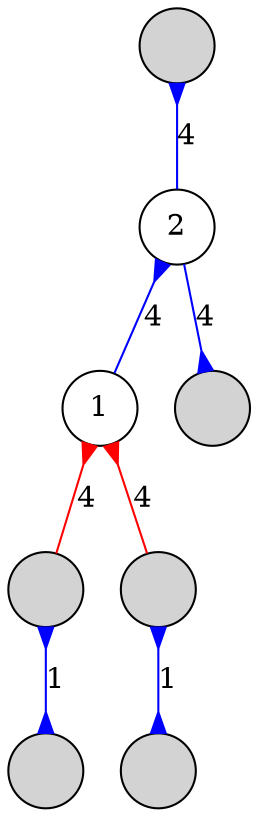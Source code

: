 digraph
{
	node [shape=circle, style=filled, label=""];
	edge [dir=both, color=blue, arrowtail=none, arrowhead=none];

	n00 -> n10 [label=4, arrowtail=inv];
	n10 -> n20 [label=4, arrowtail=inv];
	n10 -> n21 [label=4, arrowhead=inv];
	n20 -> n30 [label=4, color=red, arrowtail=inv];
	n20 -> n31 [label=4, color=red, arrowtail=inv];
	n30 -> n40 [label=1, arrowtail=inv, arrowhead=inv];
	n31 -> n41 [label=1, arrowtail=inv, arrowhead=inv];

	n10 [style=solid, label=2];
	n20 [style=solid, label=1];
}
